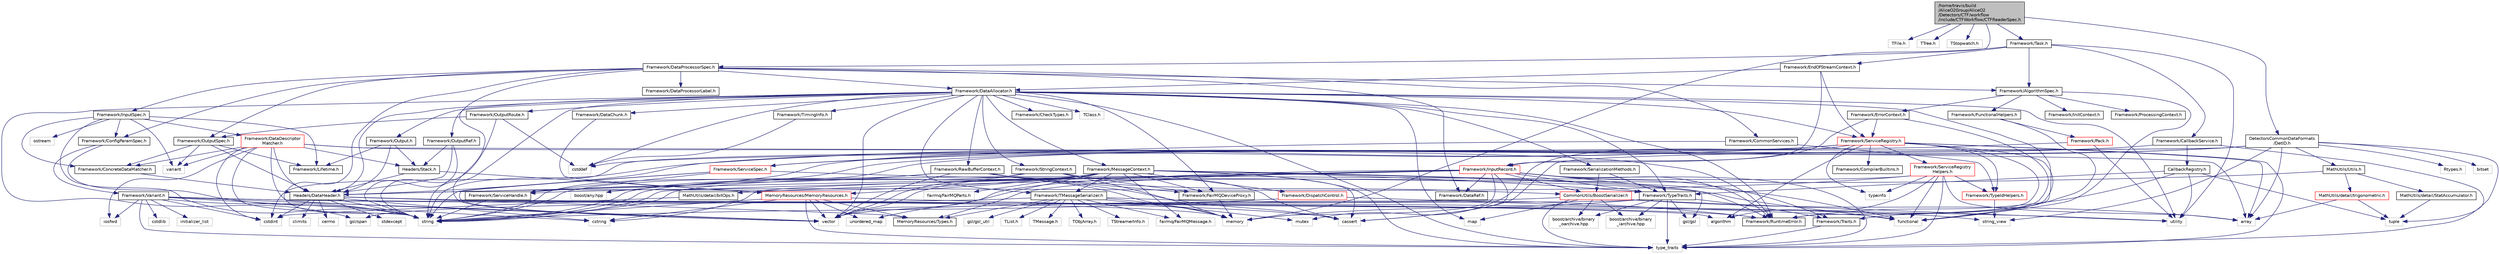 digraph "/home/travis/build/AliceO2Group/AliceO2/Detectors/CTF/workflow/include/CTFWorkflow/CTFReaderSpec.h"
{
 // INTERACTIVE_SVG=YES
  bgcolor="transparent";
  edge [fontname="Helvetica",fontsize="10",labelfontname="Helvetica",labelfontsize="10"];
  node [fontname="Helvetica",fontsize="10",shape=record];
  Node0 [label="/home/travis/build\l/AliceO2Group/AliceO2\l/Detectors/CTF/workflow\l/include/CTFWorkflow/CTFReaderSpec.h",height=0.2,width=0.4,color="black", fillcolor="grey75", style="filled", fontcolor="black"];
  Node0 -> Node1 [color="midnightblue",fontsize="10",style="solid",fontname="Helvetica"];
  Node1 [label="TFile.h",height=0.2,width=0.4,color="grey75"];
  Node0 -> Node2 [color="midnightblue",fontsize="10",style="solid",fontname="Helvetica"];
  Node2 [label="TTree.h",height=0.2,width=0.4,color="grey75"];
  Node0 -> Node3 [color="midnightblue",fontsize="10",style="solid",fontname="Helvetica"];
  Node3 [label="TStopwatch.h",height=0.2,width=0.4,color="grey75"];
  Node0 -> Node4 [color="midnightblue",fontsize="10",style="solid",fontname="Helvetica"];
  Node4 [label="Framework/DataProcessorSpec.h",height=0.2,width=0.4,color="black",URL="$d0/df4/DataProcessorSpec_8h.html"];
  Node4 -> Node5 [color="midnightblue",fontsize="10",style="solid",fontname="Helvetica"];
  Node5 [label="Framework/AlgorithmSpec.h",height=0.2,width=0.4,color="black",URL="$d0/d14/AlgorithmSpec_8h.html"];
  Node5 -> Node6 [color="midnightblue",fontsize="10",style="solid",fontname="Helvetica"];
  Node6 [label="Framework/ProcessingContext.h",height=0.2,width=0.4,color="black",URL="$de/d6a/ProcessingContext_8h.html"];
  Node5 -> Node7 [color="midnightblue",fontsize="10",style="solid",fontname="Helvetica"];
  Node7 [label="Framework/ErrorContext.h",height=0.2,width=0.4,color="black",URL="$d7/dad/ErrorContext_8h.html"];
  Node7 -> Node8 [color="midnightblue",fontsize="10",style="solid",fontname="Helvetica"];
  Node8 [label="Framework/InputRecord.h",height=0.2,width=0.4,color="red",URL="$d6/d5c/InputRecord_8h.html"];
  Node8 -> Node9 [color="midnightblue",fontsize="10",style="solid",fontname="Helvetica"];
  Node9 [label="Framework/DataRef.h",height=0.2,width=0.4,color="black",URL="$d5/dfb/DataRef_8h.html"];
  Node8 -> Node26 [color="midnightblue",fontsize="10",style="solid",fontname="Helvetica"];
  Node26 [label="Framework/TypeTraits.h",height=0.2,width=0.4,color="black",URL="$d0/d95/TypeTraits_8h.html"];
  Node26 -> Node27 [color="midnightblue",fontsize="10",style="solid",fontname="Helvetica"];
  Node27 [label="type_traits",height=0.2,width=0.4,color="grey75"];
  Node26 -> Node28 [color="midnightblue",fontsize="10",style="solid",fontname="Helvetica"];
  Node28 [label="vector",height=0.2,width=0.4,color="grey75"];
  Node26 -> Node21 [color="midnightblue",fontsize="10",style="solid",fontname="Helvetica"];
  Node21 [label="memory",height=0.2,width=0.4,color="grey75"];
  Node26 -> Node29 [color="midnightblue",fontsize="10",style="solid",fontname="Helvetica"];
  Node29 [label="Framework/Traits.h",height=0.2,width=0.4,color="black",URL="$db/d31/Traits_8h.html"];
  Node29 -> Node27 [color="midnightblue",fontsize="10",style="solid",fontname="Helvetica"];
  Node26 -> Node30 [color="midnightblue",fontsize="10",style="solid",fontname="Helvetica"];
  Node30 [label="boost/archive/binary\l_iarchive.hpp",height=0.2,width=0.4,color="grey75"];
  Node26 -> Node31 [color="midnightblue",fontsize="10",style="solid",fontname="Helvetica"];
  Node31 [label="boost/archive/binary\l_oarchive.hpp",height=0.2,width=0.4,color="grey75"];
  Node26 -> Node32 [color="midnightblue",fontsize="10",style="solid",fontname="Helvetica"];
  Node32 [label="gsl/gsl",height=0.2,width=0.4,color="grey75"];
  Node8 -> Node29 [color="midnightblue",fontsize="10",style="solid",fontname="Helvetica"];
  Node8 -> Node14 [color="midnightblue",fontsize="10",style="solid",fontname="Helvetica"];
  Node14 [label="Framework/RuntimeError.h",height=0.2,width=0.4,color="black",URL="$d1/d76/RuntimeError_8h.html"];
  Node8 -> Node23 [color="midnightblue",fontsize="10",style="solid",fontname="Helvetica"];
  Node23 [label="MemoryResources/Types.h",height=0.2,width=0.4,color="black",URL="$d7/df8/Types_8h.html"];
  Node8 -> Node49 [color="midnightblue",fontsize="10",style="solid",fontname="Helvetica"];
  Node49 [label="Headers/DataHeader.h",height=0.2,width=0.4,color="black",URL="$dc/dcd/DataHeader_8h.html"];
  Node49 -> Node50 [color="midnightblue",fontsize="10",style="solid",fontname="Helvetica"];
  Node50 [label="cstdint",height=0.2,width=0.4,color="grey75"];
  Node49 -> Node21 [color="midnightblue",fontsize="10",style="solid",fontname="Helvetica"];
  Node49 -> Node51 [color="midnightblue",fontsize="10",style="solid",fontname="Helvetica"];
  Node51 [label="cassert",height=0.2,width=0.4,color="grey75"];
  Node49 -> Node52 [color="midnightblue",fontsize="10",style="solid",fontname="Helvetica"];
  Node52 [label="cstring",height=0.2,width=0.4,color="grey75"];
  Node49 -> Node53 [color="midnightblue",fontsize="10",style="solid",fontname="Helvetica"];
  Node53 [label="algorithm",height=0.2,width=0.4,color="grey75"];
  Node49 -> Node54 [color="midnightblue",fontsize="10",style="solid",fontname="Helvetica"];
  Node54 [label="stdexcept",height=0.2,width=0.4,color="grey75"];
  Node49 -> Node55 [color="midnightblue",fontsize="10",style="solid",fontname="Helvetica"];
  Node55 [label="string",height=0.2,width=0.4,color="grey75"];
  Node49 -> Node56 [color="midnightblue",fontsize="10",style="solid",fontname="Helvetica"];
  Node56 [label="climits",height=0.2,width=0.4,color="grey75"];
  Node49 -> Node23 [color="midnightblue",fontsize="10",style="solid",fontname="Helvetica"];
  Node49 -> Node57 [color="midnightblue",fontsize="10",style="solid",fontname="Helvetica"];
  Node57 [label="cerrno",height=0.2,width=0.4,color="grey75"];
  Node8 -> Node33 [color="midnightblue",fontsize="10",style="solid",fontname="Helvetica"];
  Node33 [label="CommonUtils/BoostSerializer.h",height=0.2,width=0.4,color="red",URL="$d7/d91/BoostSerializer_8h.html",tooltip="Templatised boost serializer/deserializer for containers and base types. "];
  Node33 -> Node34 [color="midnightblue",fontsize="10",style="solid",fontname="Helvetica"];
  Node34 [label="utility",height=0.2,width=0.4,color="grey75"];
  Node33 -> Node27 [color="midnightblue",fontsize="10",style="solid",fontname="Helvetica"];
  Node33 -> Node35 [color="midnightblue",fontsize="10",style="solid",fontname="Helvetica"];
  Node35 [label="array",height=0.2,width=0.4,color="grey75"];
  Node33 -> Node28 [color="midnightblue",fontsize="10",style="solid",fontname="Helvetica"];
  Node33 -> Node37 [color="midnightblue",fontsize="10",style="solid",fontname="Helvetica"];
  Node37 [label="map",height=0.2,width=0.4,color="grey75"];
  Node33 -> Node30 [color="midnightblue",fontsize="10",style="solid",fontname="Helvetica"];
  Node33 -> Node31 [color="midnightblue",fontsize="10",style="solid",fontname="Helvetica"];
  Node8 -> Node32 [color="midnightblue",fontsize="10",style="solid",fontname="Helvetica"];
  Node8 -> Node55 [color="midnightblue",fontsize="10",style="solid",fontname="Helvetica"];
  Node8 -> Node28 [color="midnightblue",fontsize="10",style="solid",fontname="Helvetica"];
  Node8 -> Node52 [color="midnightblue",fontsize="10",style="solid",fontname="Helvetica"];
  Node8 -> Node51 [color="midnightblue",fontsize="10",style="solid",fontname="Helvetica"];
  Node8 -> Node21 [color="midnightblue",fontsize="10",style="solid",fontname="Helvetica"];
  Node8 -> Node27 [color="midnightblue",fontsize="10",style="solid",fontname="Helvetica"];
  Node7 -> Node96 [color="midnightblue",fontsize="10",style="solid",fontname="Helvetica"];
  Node96 [label="Framework/ServiceRegistry.h",height=0.2,width=0.4,color="red",URL="$d8/d17/ServiceRegistry_8h.html"];
  Node96 -> Node97 [color="midnightblue",fontsize="10",style="solid",fontname="Helvetica"];
  Node97 [label="Framework/ServiceHandle.h",height=0.2,width=0.4,color="black",URL="$d3/d28/ServiceHandle_8h.html"];
  Node97 -> Node55 [color="midnightblue",fontsize="10",style="solid",fontname="Helvetica"];
  Node96 -> Node98 [color="midnightblue",fontsize="10",style="solid",fontname="Helvetica"];
  Node98 [label="Framework/ServiceSpec.h",height=0.2,width=0.4,color="red",URL="$d4/d61/ServiceSpec_8h.html"];
  Node98 -> Node97 [color="midnightblue",fontsize="10",style="solid",fontname="Helvetica"];
  Node98 -> Node91 [color="midnightblue",fontsize="10",style="solid",fontname="Helvetica"];
  Node91 [label="functional",height=0.2,width=0.4,color="grey75"];
  Node98 -> Node55 [color="midnightblue",fontsize="10",style="solid",fontname="Helvetica"];
  Node98 -> Node28 [color="midnightblue",fontsize="10",style="solid",fontname="Helvetica"];
  Node96 -> Node108 [color="midnightblue",fontsize="10",style="solid",fontname="Helvetica"];
  Node108 [label="Framework/ServiceRegistry\lHelpers.h",height=0.2,width=0.4,color="red",URL="$d0/d6d/ServiceRegistryHelpers_8h.html"];
  Node108 -> Node97 [color="midnightblue",fontsize="10",style="solid",fontname="Helvetica"];
  Node108 -> Node109 [color="midnightblue",fontsize="10",style="solid",fontname="Helvetica"];
  Node109 [label="Framework/TypeIdHelpers.h",height=0.2,width=0.4,color="red",URL="$d2/d9a/TypeIdHelpers_8h.html"];
  Node109 -> Node83 [color="midnightblue",fontsize="10",style="solid",fontname="Helvetica"];
  Node83 [label="string_view",height=0.2,width=0.4,color="grey75"];
  Node108 -> Node53 [color="midnightblue",fontsize="10",style="solid",fontname="Helvetica"];
  Node108 -> Node35 [color="midnightblue",fontsize="10",style="solid",fontname="Helvetica"];
  Node108 -> Node91 [color="midnightblue",fontsize="10",style="solid",fontname="Helvetica"];
  Node108 -> Node55 [color="midnightblue",fontsize="10",style="solid",fontname="Helvetica"];
  Node108 -> Node27 [color="midnightblue",fontsize="10",style="solid",fontname="Helvetica"];
  Node108 -> Node111 [color="midnightblue",fontsize="10",style="solid",fontname="Helvetica"];
  Node111 [label="typeinfo",height=0.2,width=0.4,color="grey75"];
  Node96 -> Node113 [color="midnightblue",fontsize="10",style="solid",fontname="Helvetica"];
  Node113 [label="Framework/CompilerBuiltins.h",height=0.2,width=0.4,color="black",URL="$d9/de8/CompilerBuiltins_8h.html"];
  Node96 -> Node109 [color="midnightblue",fontsize="10",style="solid",fontname="Helvetica"];
  Node96 -> Node14 [color="midnightblue",fontsize="10",style="solid",fontname="Helvetica"];
  Node96 -> Node53 [color="midnightblue",fontsize="10",style="solid",fontname="Helvetica"];
  Node96 -> Node35 [color="midnightblue",fontsize="10",style="solid",fontname="Helvetica"];
  Node96 -> Node91 [color="midnightblue",fontsize="10",style="solid",fontname="Helvetica"];
  Node96 -> Node55 [color="midnightblue",fontsize="10",style="solid",fontname="Helvetica"];
  Node96 -> Node27 [color="midnightblue",fontsize="10",style="solid",fontname="Helvetica"];
  Node96 -> Node111 [color="midnightblue",fontsize="10",style="solid",fontname="Helvetica"];
  Node96 -> Node22 [color="midnightblue",fontsize="10",style="solid",fontname="Helvetica"];
  Node22 [label="mutex",height=0.2,width=0.4,color="grey75"];
  Node7 -> Node14 [color="midnightblue",fontsize="10",style="solid",fontname="Helvetica"];
  Node5 -> Node115 [color="midnightblue",fontsize="10",style="solid",fontname="Helvetica"];
  Node115 [label="Framework/InitContext.h",height=0.2,width=0.4,color="black",URL="$d4/d2b/InitContext_8h.html"];
  Node5 -> Node116 [color="midnightblue",fontsize="10",style="solid",fontname="Helvetica"];
  Node116 [label="Framework/FunctionalHelpers.h",height=0.2,width=0.4,color="black",URL="$de/d9b/FunctionalHelpers_8h.html"];
  Node116 -> Node117 [color="midnightblue",fontsize="10",style="solid",fontname="Helvetica"];
  Node117 [label="Framework/Pack.h",height=0.2,width=0.4,color="red",URL="$dd/dce/Pack_8h.html"];
  Node117 -> Node92 [color="midnightblue",fontsize="10",style="solid",fontname="Helvetica"];
  Node92 [label="cstddef",height=0.2,width=0.4,color="grey75"];
  Node117 -> Node34 [color="midnightblue",fontsize="10",style="solid",fontname="Helvetica"];
  Node116 -> Node91 [color="midnightblue",fontsize="10",style="solid",fontname="Helvetica"];
  Node5 -> Node91 [color="midnightblue",fontsize="10",style="solid",fontname="Helvetica"];
  Node4 -> Node79 [color="midnightblue",fontsize="10",style="solid",fontname="Helvetica"];
  Node79 [label="Framework/ConfigParamSpec.h",height=0.2,width=0.4,color="black",URL="$d0/d1c/ConfigParamSpec_8h.html"];
  Node79 -> Node80 [color="midnightblue",fontsize="10",style="solid",fontname="Helvetica"];
  Node80 [label="Framework/Variant.h",height=0.2,width=0.4,color="black",URL="$de/d56/Variant_8h.html"];
  Node80 -> Node14 [color="midnightblue",fontsize="10",style="solid",fontname="Helvetica"];
  Node80 -> Node27 [color="midnightblue",fontsize="10",style="solid",fontname="Helvetica"];
  Node80 -> Node52 [color="midnightblue",fontsize="10",style="solid",fontname="Helvetica"];
  Node80 -> Node50 [color="midnightblue",fontsize="10",style="solid",fontname="Helvetica"];
  Node80 -> Node81 [color="midnightblue",fontsize="10",style="solid",fontname="Helvetica"];
  Node81 [label="cstdlib",height=0.2,width=0.4,color="grey75"];
  Node80 -> Node77 [color="midnightblue",fontsize="10",style="solid",fontname="Helvetica"];
  Node77 [label="iosfwd",height=0.2,width=0.4,color="grey75"];
  Node80 -> Node82 [color="midnightblue",fontsize="10",style="solid",fontname="Helvetica"];
  Node82 [label="initializer_list",height=0.2,width=0.4,color="grey75"];
  Node80 -> Node83 [color="midnightblue",fontsize="10",style="solid",fontname="Helvetica"];
  Node80 -> Node28 [color="midnightblue",fontsize="10",style="solid",fontname="Helvetica"];
  Node80 -> Node55 [color="midnightblue",fontsize="10",style="solid",fontname="Helvetica"];
  Node79 -> Node55 [color="midnightblue",fontsize="10",style="solid",fontname="Helvetica"];
  Node4 -> Node118 [color="midnightblue",fontsize="10",style="solid",fontname="Helvetica"];
  Node118 [label="Framework/DataProcessorLabel.h",height=0.2,width=0.4,color="black",URL="$d1/df2/DataProcessorLabel_8h.html"];
  Node4 -> Node9 [color="midnightblue",fontsize="10",style="solid",fontname="Helvetica"];
  Node4 -> Node119 [color="midnightblue",fontsize="10",style="solid",fontname="Helvetica"];
  Node119 [label="Framework/DataAllocator.h",height=0.2,width=0.4,color="black",URL="$d1/d28/DataAllocator_8h.html"];
  Node119 -> Node120 [color="midnightblue",fontsize="10",style="solid",fontname="Helvetica"];
  Node120 [label="Framework/MessageContext.h",height=0.2,width=0.4,color="black",URL="$dc/dc4/MessageContext_8h.html"];
  Node120 -> Node121 [color="midnightblue",fontsize="10",style="solid",fontname="Helvetica"];
  Node121 [label="Framework/DispatchControl.h",height=0.2,width=0.4,color="red",URL="$dd/dda/DispatchControl_8h.html"];
  Node121 -> Node91 [color="midnightblue",fontsize="10",style="solid",fontname="Helvetica"];
  Node121 -> Node55 [color="midnightblue",fontsize="10",style="solid",fontname="Helvetica"];
  Node120 -> Node123 [color="midnightblue",fontsize="10",style="solid",fontname="Helvetica"];
  Node123 [label="Framework/FairMQDeviceProxy.h",height=0.2,width=0.4,color="black",URL="$d8/d71/FairMQDeviceProxy_8h.html"];
  Node123 -> Node21 [color="midnightblue",fontsize="10",style="solid",fontname="Helvetica"];
  Node120 -> Node14 [color="midnightblue",fontsize="10",style="solid",fontname="Helvetica"];
  Node120 -> Node12 [color="midnightblue",fontsize="10",style="solid",fontname="Helvetica"];
  Node12 [label="Framework/TMessageSerializer.h",height=0.2,width=0.4,color="black",URL="$d8/d3c/TMessageSerializer_8h.html"];
  Node12 -> Node13 [color="midnightblue",fontsize="10",style="solid",fontname="Helvetica"];
  Node13 [label="fairmq/FairMQMessage.h",height=0.2,width=0.4,color="grey75"];
  Node12 -> Node14 [color="midnightblue",fontsize="10",style="solid",fontname="Helvetica"];
  Node12 -> Node15 [color="midnightblue",fontsize="10",style="solid",fontname="Helvetica"];
  Node15 [label="TList.h",height=0.2,width=0.4,color="grey75"];
  Node12 -> Node16 [color="midnightblue",fontsize="10",style="solid",fontname="Helvetica"];
  Node16 [label="TMessage.h",height=0.2,width=0.4,color="grey75"];
  Node12 -> Node17 [color="midnightblue",fontsize="10",style="solid",fontname="Helvetica"];
  Node17 [label="TObjArray.h",height=0.2,width=0.4,color="grey75"];
  Node12 -> Node18 [color="midnightblue",fontsize="10",style="solid",fontname="Helvetica"];
  Node18 [label="TStreamerInfo.h",height=0.2,width=0.4,color="grey75"];
  Node12 -> Node19 [color="midnightblue",fontsize="10",style="solid",fontname="Helvetica"];
  Node19 [label="gsl/gsl_util",height=0.2,width=0.4,color="grey75"];
  Node12 -> Node20 [color="midnightblue",fontsize="10",style="solid",fontname="Helvetica"];
  Node20 [label="gsl/span",height=0.2,width=0.4,color="grey75"];
  Node12 -> Node21 [color="midnightblue",fontsize="10",style="solid",fontname="Helvetica"];
  Node12 -> Node22 [color="midnightblue",fontsize="10",style="solid",fontname="Helvetica"];
  Node12 -> Node23 [color="midnightblue",fontsize="10",style="solid",fontname="Helvetica"];
  Node120 -> Node26 [color="midnightblue",fontsize="10",style="solid",fontname="Helvetica"];
  Node120 -> Node49 [color="midnightblue",fontsize="10",style="solid",fontname="Helvetica"];
  Node120 -> Node67 [color="midnightblue",fontsize="10",style="solid",fontname="Helvetica"];
  Node67 [label="MemoryResources/MemoryResources.h",height=0.2,width=0.4,color="red",URL="$dc/d03/MemoryResources_8h.html"];
  Node67 -> Node52 [color="midnightblue",fontsize="10",style="solid",fontname="Helvetica"];
  Node67 -> Node55 [color="midnightblue",fontsize="10",style="solid",fontname="Helvetica"];
  Node67 -> Node27 [color="midnightblue",fontsize="10",style="solid",fontname="Helvetica"];
  Node67 -> Node34 [color="midnightblue",fontsize="10",style="solid",fontname="Helvetica"];
  Node67 -> Node28 [color="midnightblue",fontsize="10",style="solid",fontname="Helvetica"];
  Node67 -> Node72 [color="midnightblue",fontsize="10",style="solid",fontname="Helvetica"];
  Node72 [label="unordered_map",height=0.2,width=0.4,color="grey75"];
  Node67 -> Node23 [color="midnightblue",fontsize="10",style="solid",fontname="Helvetica"];
  Node120 -> Node13 [color="midnightblue",fontsize="10",style="solid",fontname="Helvetica"];
  Node120 -> Node124 [color="midnightblue",fontsize="10",style="solid",fontname="Helvetica"];
  Node124 [label="fairmq/FairMQParts.h",height=0.2,width=0.4,color="grey75"];
  Node120 -> Node51 [color="midnightblue",fontsize="10",style="solid",fontname="Helvetica"];
  Node120 -> Node91 [color="midnightblue",fontsize="10",style="solid",fontname="Helvetica"];
  Node120 -> Node55 [color="midnightblue",fontsize="10",style="solid",fontname="Helvetica"];
  Node120 -> Node27 [color="midnightblue",fontsize="10",style="solid",fontname="Helvetica"];
  Node120 -> Node72 [color="midnightblue",fontsize="10",style="solid",fontname="Helvetica"];
  Node120 -> Node28 [color="midnightblue",fontsize="10",style="solid",fontname="Helvetica"];
  Node119 -> Node125 [color="midnightblue",fontsize="10",style="solid",fontname="Helvetica"];
  Node125 [label="Framework/StringContext.h",height=0.2,width=0.4,color="black",URL="$dd/df6/StringContext_8h.html"];
  Node125 -> Node123 [color="midnightblue",fontsize="10",style="solid",fontname="Helvetica"];
  Node125 -> Node28 [color="midnightblue",fontsize="10",style="solid",fontname="Helvetica"];
  Node125 -> Node51 [color="midnightblue",fontsize="10",style="solid",fontname="Helvetica"];
  Node125 -> Node55 [color="midnightblue",fontsize="10",style="solid",fontname="Helvetica"];
  Node125 -> Node21 [color="midnightblue",fontsize="10",style="solid",fontname="Helvetica"];
  Node119 -> Node126 [color="midnightblue",fontsize="10",style="solid",fontname="Helvetica"];
  Node126 [label="Framework/RawBufferContext.h",height=0.2,width=0.4,color="black",URL="$d8/d25/RawBufferContext_8h.html",tooltip=" "];
  Node126 -> Node123 [color="midnightblue",fontsize="10",style="solid",fontname="Helvetica"];
  Node126 -> Node33 [color="midnightblue",fontsize="10",style="solid",fontname="Helvetica"];
  Node126 -> Node28 [color="midnightblue",fontsize="10",style="solid",fontname="Helvetica"];
  Node126 -> Node51 [color="midnightblue",fontsize="10",style="solid",fontname="Helvetica"];
  Node126 -> Node55 [color="midnightblue",fontsize="10",style="solid",fontname="Helvetica"];
  Node126 -> Node21 [color="midnightblue",fontsize="10",style="solid",fontname="Helvetica"];
  Node126 -> Node127 [color="midnightblue",fontsize="10",style="solid",fontname="Helvetica"];
  Node127 [label="boost/any.hpp",height=0.2,width=0.4,color="grey75"];
  Node119 -> Node85 [color="midnightblue",fontsize="10",style="solid",fontname="Helvetica"];
  Node85 [label="Framework/Output.h",height=0.2,width=0.4,color="black",URL="$d3/ddf/Output_8h.html"];
  Node85 -> Node49 [color="midnightblue",fontsize="10",style="solid",fontname="Helvetica"];
  Node85 -> Node58 [color="midnightblue",fontsize="10",style="solid",fontname="Helvetica"];
  Node58 [label="Framework/Lifetime.h",height=0.2,width=0.4,color="black",URL="$dc/dca/Lifetime_8h.html"];
  Node85 -> Node66 [color="midnightblue",fontsize="10",style="solid",fontname="Helvetica"];
  Node66 [label="Headers/Stack.h",height=0.2,width=0.4,color="black",URL="$d4/d00/Headers_2include_2Headers_2Stack_8h.html"];
  Node66 -> Node67 [color="midnightblue",fontsize="10",style="solid",fontname="Helvetica"];
  Node66 -> Node49 [color="midnightblue",fontsize="10",style="solid",fontname="Helvetica"];
  Node119 -> Node128 [color="midnightblue",fontsize="10",style="solid",fontname="Helvetica"];
  Node128 [label="Framework/OutputRef.h",height=0.2,width=0.4,color="black",URL="$d6/d5a/OutputRef_8h.html"];
  Node128 -> Node49 [color="midnightblue",fontsize="10",style="solid",fontname="Helvetica"];
  Node128 -> Node66 [color="midnightblue",fontsize="10",style="solid",fontname="Helvetica"];
  Node128 -> Node55 [color="midnightblue",fontsize="10",style="solid",fontname="Helvetica"];
  Node119 -> Node129 [color="midnightblue",fontsize="10",style="solid",fontname="Helvetica"];
  Node129 [label="Framework/OutputRoute.h",height=0.2,width=0.4,color="black",URL="$d6/df4/OutputRoute_8h.html"];
  Node129 -> Node48 [color="midnightblue",fontsize="10",style="solid",fontname="Helvetica"];
  Node48 [label="Framework/OutputSpec.h",height=0.2,width=0.4,color="black",URL="$db/d2d/OutputSpec_8h.html"];
  Node48 -> Node49 [color="midnightblue",fontsize="10",style="solid",fontname="Helvetica"];
  Node48 -> Node58 [color="midnightblue",fontsize="10",style="solid",fontname="Helvetica"];
  Node48 -> Node59 [color="midnightblue",fontsize="10",style="solid",fontname="Helvetica"];
  Node59 [label="Framework/ConcreteDataMatcher.h",height=0.2,width=0.4,color="black",URL="$d0/d1b/ConcreteDataMatcher_8h.html"];
  Node59 -> Node49 [color="midnightblue",fontsize="10",style="solid",fontname="Helvetica"];
  Node48 -> Node60 [color="midnightblue",fontsize="10",style="solid",fontname="Helvetica"];
  Node60 [label="variant",height=0.2,width=0.4,color="grey75"];
  Node129 -> Node92 [color="midnightblue",fontsize="10",style="solid",fontname="Helvetica"];
  Node129 -> Node55 [color="midnightblue",fontsize="10",style="solid",fontname="Helvetica"];
  Node119 -> Node130 [color="midnightblue",fontsize="10",style="solid",fontname="Helvetica"];
  Node130 [label="Framework/DataChunk.h",height=0.2,width=0.4,color="black",URL="$d7/d31/DataChunk_8h.html"];
  Node130 -> Node67 [color="midnightblue",fontsize="10",style="solid",fontname="Helvetica"];
  Node119 -> Node123 [color="midnightblue",fontsize="10",style="solid",fontname="Helvetica"];
  Node119 -> Node131 [color="midnightblue",fontsize="10",style="solid",fontname="Helvetica"];
  Node131 [label="Framework/TimingInfo.h",height=0.2,width=0.4,color="black",URL="$da/d2b/TimingInfo_8h.html"];
  Node131 -> Node92 [color="midnightblue",fontsize="10",style="solid",fontname="Helvetica"];
  Node119 -> Node12 [color="midnightblue",fontsize="10",style="solid",fontname="Helvetica"];
  Node119 -> Node26 [color="midnightblue",fontsize="10",style="solid",fontname="Helvetica"];
  Node119 -> Node29 [color="midnightblue",fontsize="10",style="solid",fontname="Helvetica"];
  Node119 -> Node25 [color="midnightblue",fontsize="10",style="solid",fontname="Helvetica"];
  Node25 [label="Framework/SerializationMethods.h",height=0.2,width=0.4,color="black",URL="$d1/d53/SerializationMethods_8h.html",tooltip="Type wrappers for enfording a specific serialization method. "];
  Node25 -> Node26 [color="midnightblue",fontsize="10",style="solid",fontname="Helvetica"];
  Node25 -> Node33 [color="midnightblue",fontsize="10",style="solid",fontname="Helvetica"];
  Node119 -> Node87 [color="midnightblue",fontsize="10",style="solid",fontname="Helvetica"];
  Node87 [label="Framework/CheckTypes.h",height=0.2,width=0.4,color="black",URL="$d1/d00/CheckTypes_8h.html"];
  Node119 -> Node96 [color="midnightblue",fontsize="10",style="solid",fontname="Helvetica"];
  Node119 -> Node14 [color="midnightblue",fontsize="10",style="solid",fontname="Helvetica"];
  Node119 -> Node49 [color="midnightblue",fontsize="10",style="solid",fontname="Helvetica"];
  Node119 -> Node24 [color="midnightblue",fontsize="10",style="solid",fontname="Helvetica"];
  Node24 [label="TClass.h",height=0.2,width=0.4,color="grey75"];
  Node119 -> Node20 [color="midnightblue",fontsize="10",style="solid",fontname="Helvetica"];
  Node119 -> Node28 [color="midnightblue",fontsize="10",style="solid",fontname="Helvetica"];
  Node119 -> Node37 [color="midnightblue",fontsize="10",style="solid",fontname="Helvetica"];
  Node119 -> Node55 [color="midnightblue",fontsize="10",style="solid",fontname="Helvetica"];
  Node119 -> Node34 [color="midnightblue",fontsize="10",style="solid",fontname="Helvetica"];
  Node119 -> Node27 [color="midnightblue",fontsize="10",style="solid",fontname="Helvetica"];
  Node119 -> Node92 [color="midnightblue",fontsize="10",style="solid",fontname="Helvetica"];
  Node4 -> Node61 [color="midnightblue",fontsize="10",style="solid",fontname="Helvetica"];
  Node61 [label="Framework/InputSpec.h",height=0.2,width=0.4,color="black",URL="$d5/d3f/InputSpec_8h.html"];
  Node61 -> Node58 [color="midnightblue",fontsize="10",style="solid",fontname="Helvetica"];
  Node61 -> Node59 [color="midnightblue",fontsize="10",style="solid",fontname="Helvetica"];
  Node61 -> Node62 [color="midnightblue",fontsize="10",style="solid",fontname="Helvetica"];
  Node62 [label="Framework/DataDescriptor\lMatcher.h",height=0.2,width=0.4,color="red",URL="$d3/da3/DataDescriptorMatcher_8h.html"];
  Node62 -> Node59 [color="midnightblue",fontsize="10",style="solid",fontname="Helvetica"];
  Node62 -> Node14 [color="midnightblue",fontsize="10",style="solid",fontname="Helvetica"];
  Node62 -> Node49 [color="midnightblue",fontsize="10",style="solid",fontname="Helvetica"];
  Node62 -> Node66 [color="midnightblue",fontsize="10",style="solid",fontname="Helvetica"];
  Node62 -> Node35 [color="midnightblue",fontsize="10",style="solid",fontname="Helvetica"];
  Node62 -> Node50 [color="midnightblue",fontsize="10",style="solid",fontname="Helvetica"];
  Node62 -> Node77 [color="midnightblue",fontsize="10",style="solid",fontname="Helvetica"];
  Node62 -> Node55 [color="midnightblue",fontsize="10",style="solid",fontname="Helvetica"];
  Node62 -> Node60 [color="midnightblue",fontsize="10",style="solid",fontname="Helvetica"];
  Node62 -> Node28 [color="midnightblue",fontsize="10",style="solid",fontname="Helvetica"];
  Node61 -> Node79 [color="midnightblue",fontsize="10",style="solid",fontname="Helvetica"];
  Node61 -> Node55 [color="midnightblue",fontsize="10",style="solid",fontname="Helvetica"];
  Node61 -> Node84 [color="midnightblue",fontsize="10",style="solid",fontname="Helvetica"];
  Node84 [label="ostream",height=0.2,width=0.4,color="grey75"];
  Node61 -> Node60 [color="midnightblue",fontsize="10",style="solid",fontname="Helvetica"];
  Node4 -> Node48 [color="midnightblue",fontsize="10",style="solid",fontname="Helvetica"];
  Node4 -> Node132 [color="midnightblue",fontsize="10",style="solid",fontname="Helvetica"];
  Node132 [label="Framework/CommonServices.h",height=0.2,width=0.4,color="black",URL="$d8/d02/CommonServices_8h.html"];
  Node132 -> Node98 [color="midnightblue",fontsize="10",style="solid",fontname="Helvetica"];
  Node132 -> Node109 [color="midnightblue",fontsize="10",style="solid",fontname="Helvetica"];
  Node4 -> Node55 [color="midnightblue",fontsize="10",style="solid",fontname="Helvetica"];
  Node4 -> Node28 [color="midnightblue",fontsize="10",style="solid",fontname="Helvetica"];
  Node0 -> Node133 [color="midnightblue",fontsize="10",style="solid",fontname="Helvetica"];
  Node133 [label="Framework/Task.h",height=0.2,width=0.4,color="black",URL="$df/d4f/Task_8h.html"];
  Node133 -> Node5 [color="midnightblue",fontsize="10",style="solid",fontname="Helvetica"];
  Node133 -> Node134 [color="midnightblue",fontsize="10",style="solid",fontname="Helvetica"];
  Node134 [label="Framework/CallbackService.h",height=0.2,width=0.4,color="black",URL="$d9/d7f/CallbackService_8h.html"];
  Node134 -> Node135 [color="midnightblue",fontsize="10",style="solid",fontname="Helvetica"];
  Node135 [label="CallbackRegistry.h",height=0.2,width=0.4,color="black",URL="$d7/d3e/CallbackRegistry_8h.html",tooltip="A generic registry for callbacks. "];
  Node135 -> Node26 [color="midnightblue",fontsize="10",style="solid",fontname="Helvetica"];
  Node135 -> Node14 [color="midnightblue",fontsize="10",style="solid",fontname="Helvetica"];
  Node135 -> Node136 [color="midnightblue",fontsize="10",style="solid",fontname="Helvetica"];
  Node136 [label="tuple",height=0.2,width=0.4,color="grey75"];
  Node135 -> Node34 [color="midnightblue",fontsize="10",style="solid",fontname="Helvetica"];
  Node134 -> Node97 [color="midnightblue",fontsize="10",style="solid",fontname="Helvetica"];
  Node134 -> Node136 [color="midnightblue",fontsize="10",style="solid",fontname="Helvetica"];
  Node133 -> Node137 [color="midnightblue",fontsize="10",style="solid",fontname="Helvetica"];
  Node137 [label="Framework/EndOfStreamContext.h",height=0.2,width=0.4,color="black",URL="$d0/d77/EndOfStreamContext_8h.html"];
  Node137 -> Node8 [color="midnightblue",fontsize="10",style="solid",fontname="Helvetica"];
  Node137 -> Node96 [color="midnightblue",fontsize="10",style="solid",fontname="Helvetica"];
  Node137 -> Node119 [color="midnightblue",fontsize="10",style="solid",fontname="Helvetica"];
  Node133 -> Node34 [color="midnightblue",fontsize="10",style="solid",fontname="Helvetica"];
  Node133 -> Node21 [color="midnightblue",fontsize="10",style="solid",fontname="Helvetica"];
  Node0 -> Node138 [color="midnightblue",fontsize="10",style="solid",fontname="Helvetica"];
  Node138 [label="DetectorsCommonDataFormats\l/DetID.h",height=0.2,width=0.4,color="black",URL="$d6/d31/DetID_8h.html"];
  Node138 -> Node139 [color="midnightblue",fontsize="10",style="solid",fontname="Helvetica"];
  Node139 [label="Rtypes.h",height=0.2,width=0.4,color="grey75"];
  Node138 -> Node35 [color="midnightblue",fontsize="10",style="solid",fontname="Helvetica"];
  Node138 -> Node140 [color="midnightblue",fontsize="10",style="solid",fontname="Helvetica"];
  Node140 [label="bitset",height=0.2,width=0.4,color="grey75"];
  Node138 -> Node51 [color="midnightblue",fontsize="10",style="solid",fontname="Helvetica"];
  Node138 -> Node50 [color="midnightblue",fontsize="10",style="solid",fontname="Helvetica"];
  Node138 -> Node83 [color="midnightblue",fontsize="10",style="solid",fontname="Helvetica"];
  Node138 -> Node55 [color="midnightblue",fontsize="10",style="solid",fontname="Helvetica"];
  Node138 -> Node27 [color="midnightblue",fontsize="10",style="solid",fontname="Helvetica"];
  Node138 -> Node141 [color="midnightblue",fontsize="10",style="solid",fontname="Helvetica"];
  Node141 [label="MathUtils/Utils.h",height=0.2,width=0.4,color="black",URL="$d9/d52/Common_2MathUtils_2include_2MathUtils_2Utils_8h.html"];
  Node141 -> Node142 [color="midnightblue",fontsize="10",style="solid",fontname="Helvetica"];
  Node142 [label="MathUtils/detail/bitOps.h",height=0.2,width=0.4,color="black",URL="$de/def/bitOps_8h.html"];
  Node142 -> Node50 [color="midnightblue",fontsize="10",style="solid",fontname="Helvetica"];
  Node141 -> Node143 [color="midnightblue",fontsize="10",style="solid",fontname="Helvetica"];
  Node143 [label="MathUtils/detail/StatAccumulator.h",height=0.2,width=0.4,color="black",URL="$d3/dfc/StatAccumulator_8h.html"];
  Node143 -> Node136 [color="midnightblue",fontsize="10",style="solid",fontname="Helvetica"];
  Node141 -> Node144 [color="midnightblue",fontsize="10",style="solid",fontname="Helvetica"];
  Node144 [label="MathUtils/detail/trigonometric.h",height=0.2,width=0.4,color="red",URL="$dd/d7d/trigonometric_8h.html"];
  Node144 -> Node35 [color="midnightblue",fontsize="10",style="solid",fontname="Helvetica"];
  Node144 -> Node136 [color="midnightblue",fontsize="10",style="solid",fontname="Helvetica"];
  Node138 -> Node49 [color="midnightblue",fontsize="10",style="solid",fontname="Helvetica"];
}
